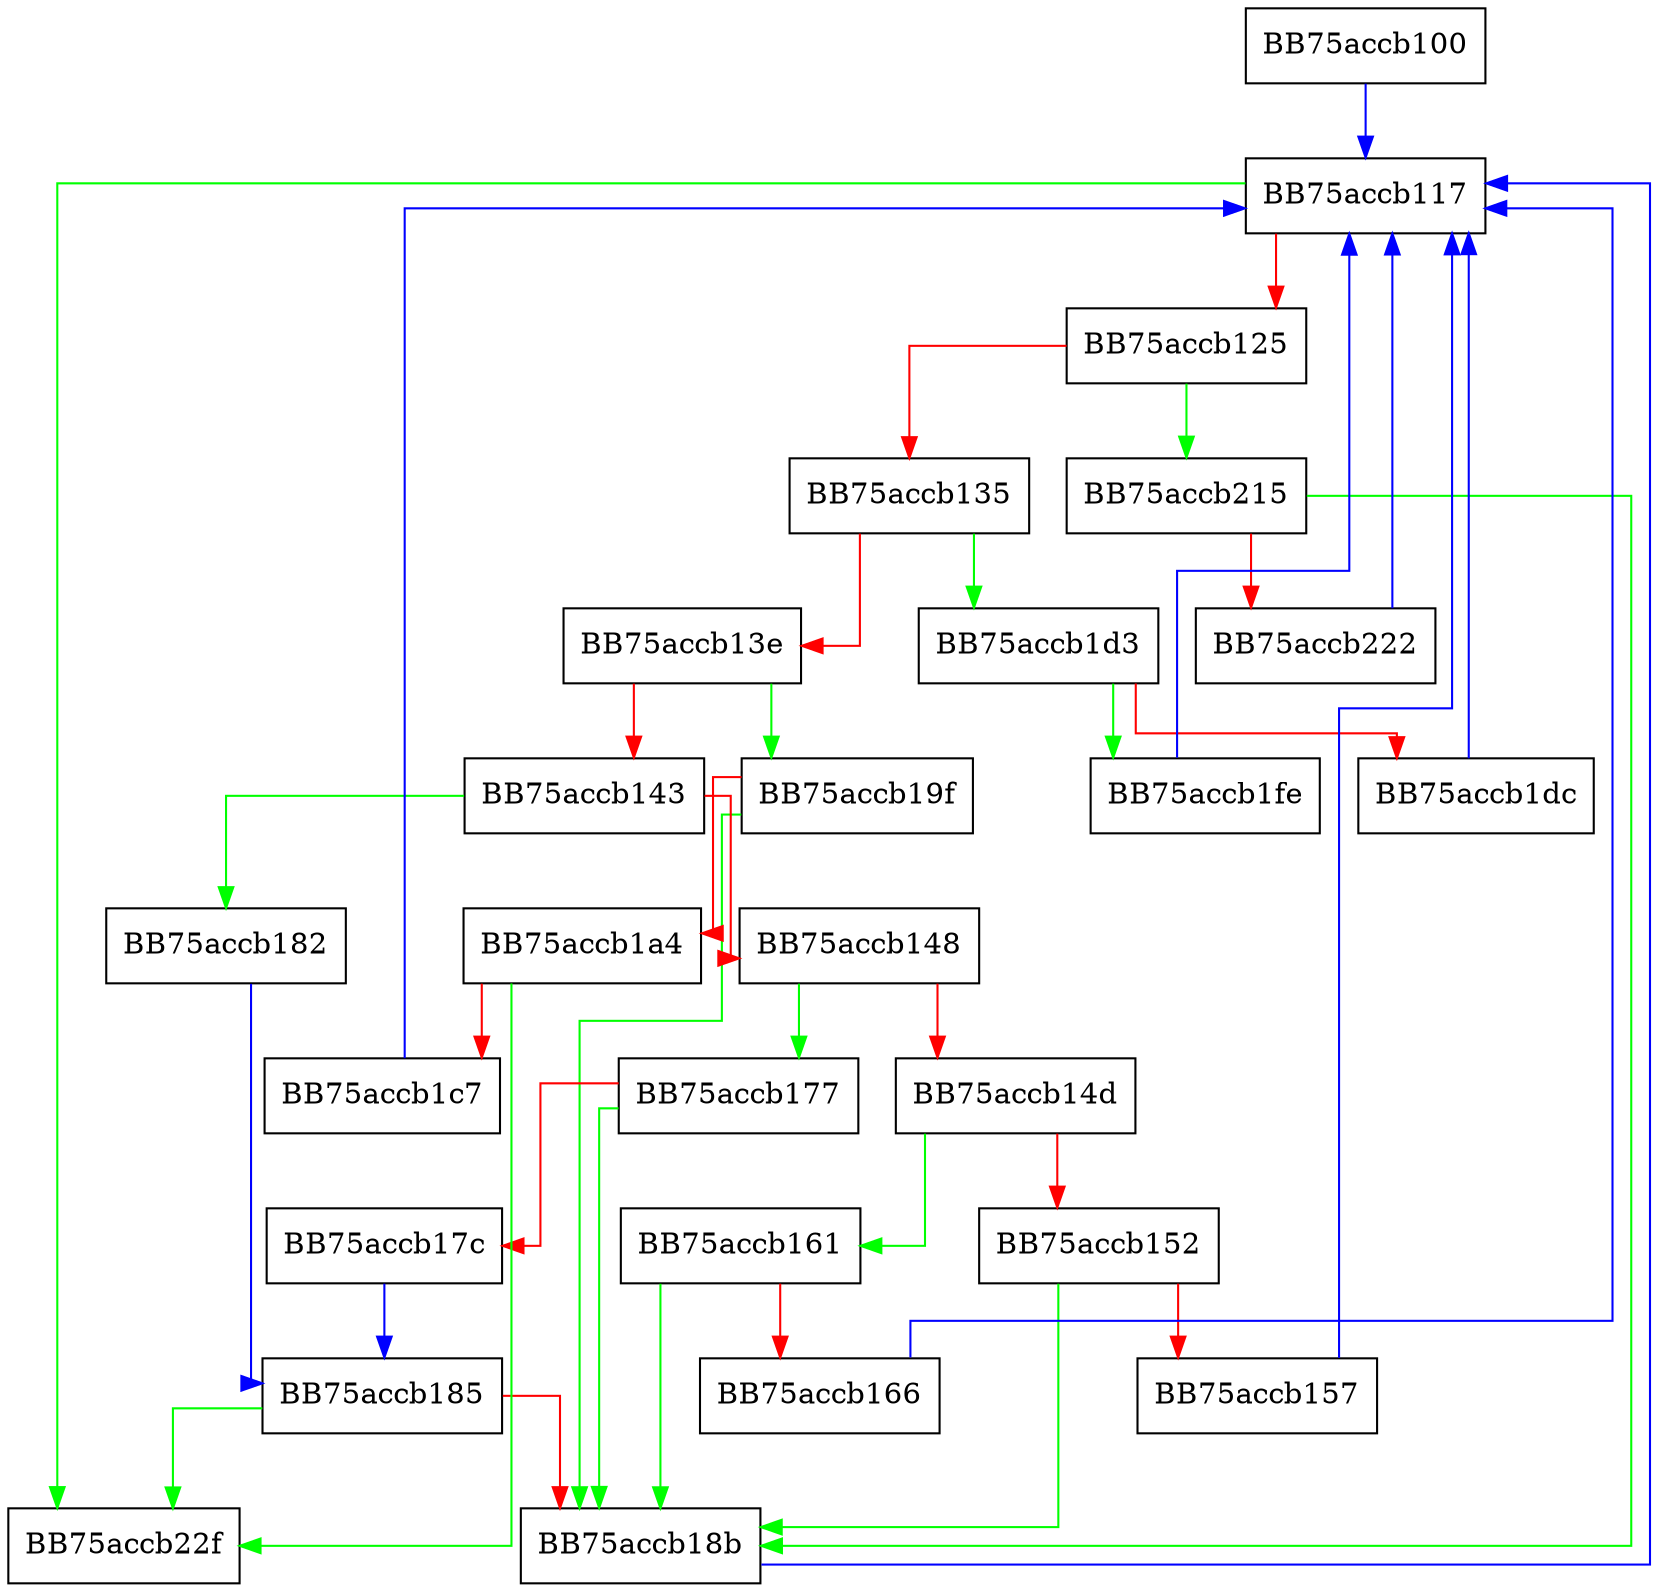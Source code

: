 digraph format_all {
  node [shape="box"];
  graph [splines=ortho];
  BB75accb100 -> BB75accb117 [color="blue"];
  BB75accb117 -> BB75accb22f [color="green"];
  BB75accb117 -> BB75accb125 [color="red"];
  BB75accb125 -> BB75accb215 [color="green"];
  BB75accb125 -> BB75accb135 [color="red"];
  BB75accb135 -> BB75accb1d3 [color="green"];
  BB75accb135 -> BB75accb13e [color="red"];
  BB75accb13e -> BB75accb19f [color="green"];
  BB75accb13e -> BB75accb143 [color="red"];
  BB75accb143 -> BB75accb182 [color="green"];
  BB75accb143 -> BB75accb148 [color="red"];
  BB75accb148 -> BB75accb177 [color="green"];
  BB75accb148 -> BB75accb14d [color="red"];
  BB75accb14d -> BB75accb161 [color="green"];
  BB75accb14d -> BB75accb152 [color="red"];
  BB75accb152 -> BB75accb18b [color="green"];
  BB75accb152 -> BB75accb157 [color="red"];
  BB75accb157 -> BB75accb117 [color="blue"];
  BB75accb161 -> BB75accb18b [color="green"];
  BB75accb161 -> BB75accb166 [color="red"];
  BB75accb166 -> BB75accb117 [color="blue"];
  BB75accb177 -> BB75accb18b [color="green"];
  BB75accb177 -> BB75accb17c [color="red"];
  BB75accb17c -> BB75accb185 [color="blue"];
  BB75accb182 -> BB75accb185 [color="blue"];
  BB75accb185 -> BB75accb22f [color="green"];
  BB75accb185 -> BB75accb18b [color="red"];
  BB75accb18b -> BB75accb117 [color="blue"];
  BB75accb19f -> BB75accb18b [color="green"];
  BB75accb19f -> BB75accb1a4 [color="red"];
  BB75accb1a4 -> BB75accb22f [color="green"];
  BB75accb1a4 -> BB75accb1c7 [color="red"];
  BB75accb1c7 -> BB75accb117 [color="blue"];
  BB75accb1d3 -> BB75accb1fe [color="green"];
  BB75accb1d3 -> BB75accb1dc [color="red"];
  BB75accb1dc -> BB75accb117 [color="blue"];
  BB75accb1fe -> BB75accb117 [color="blue"];
  BB75accb215 -> BB75accb18b [color="green"];
  BB75accb215 -> BB75accb222 [color="red"];
  BB75accb222 -> BB75accb117 [color="blue"];
}